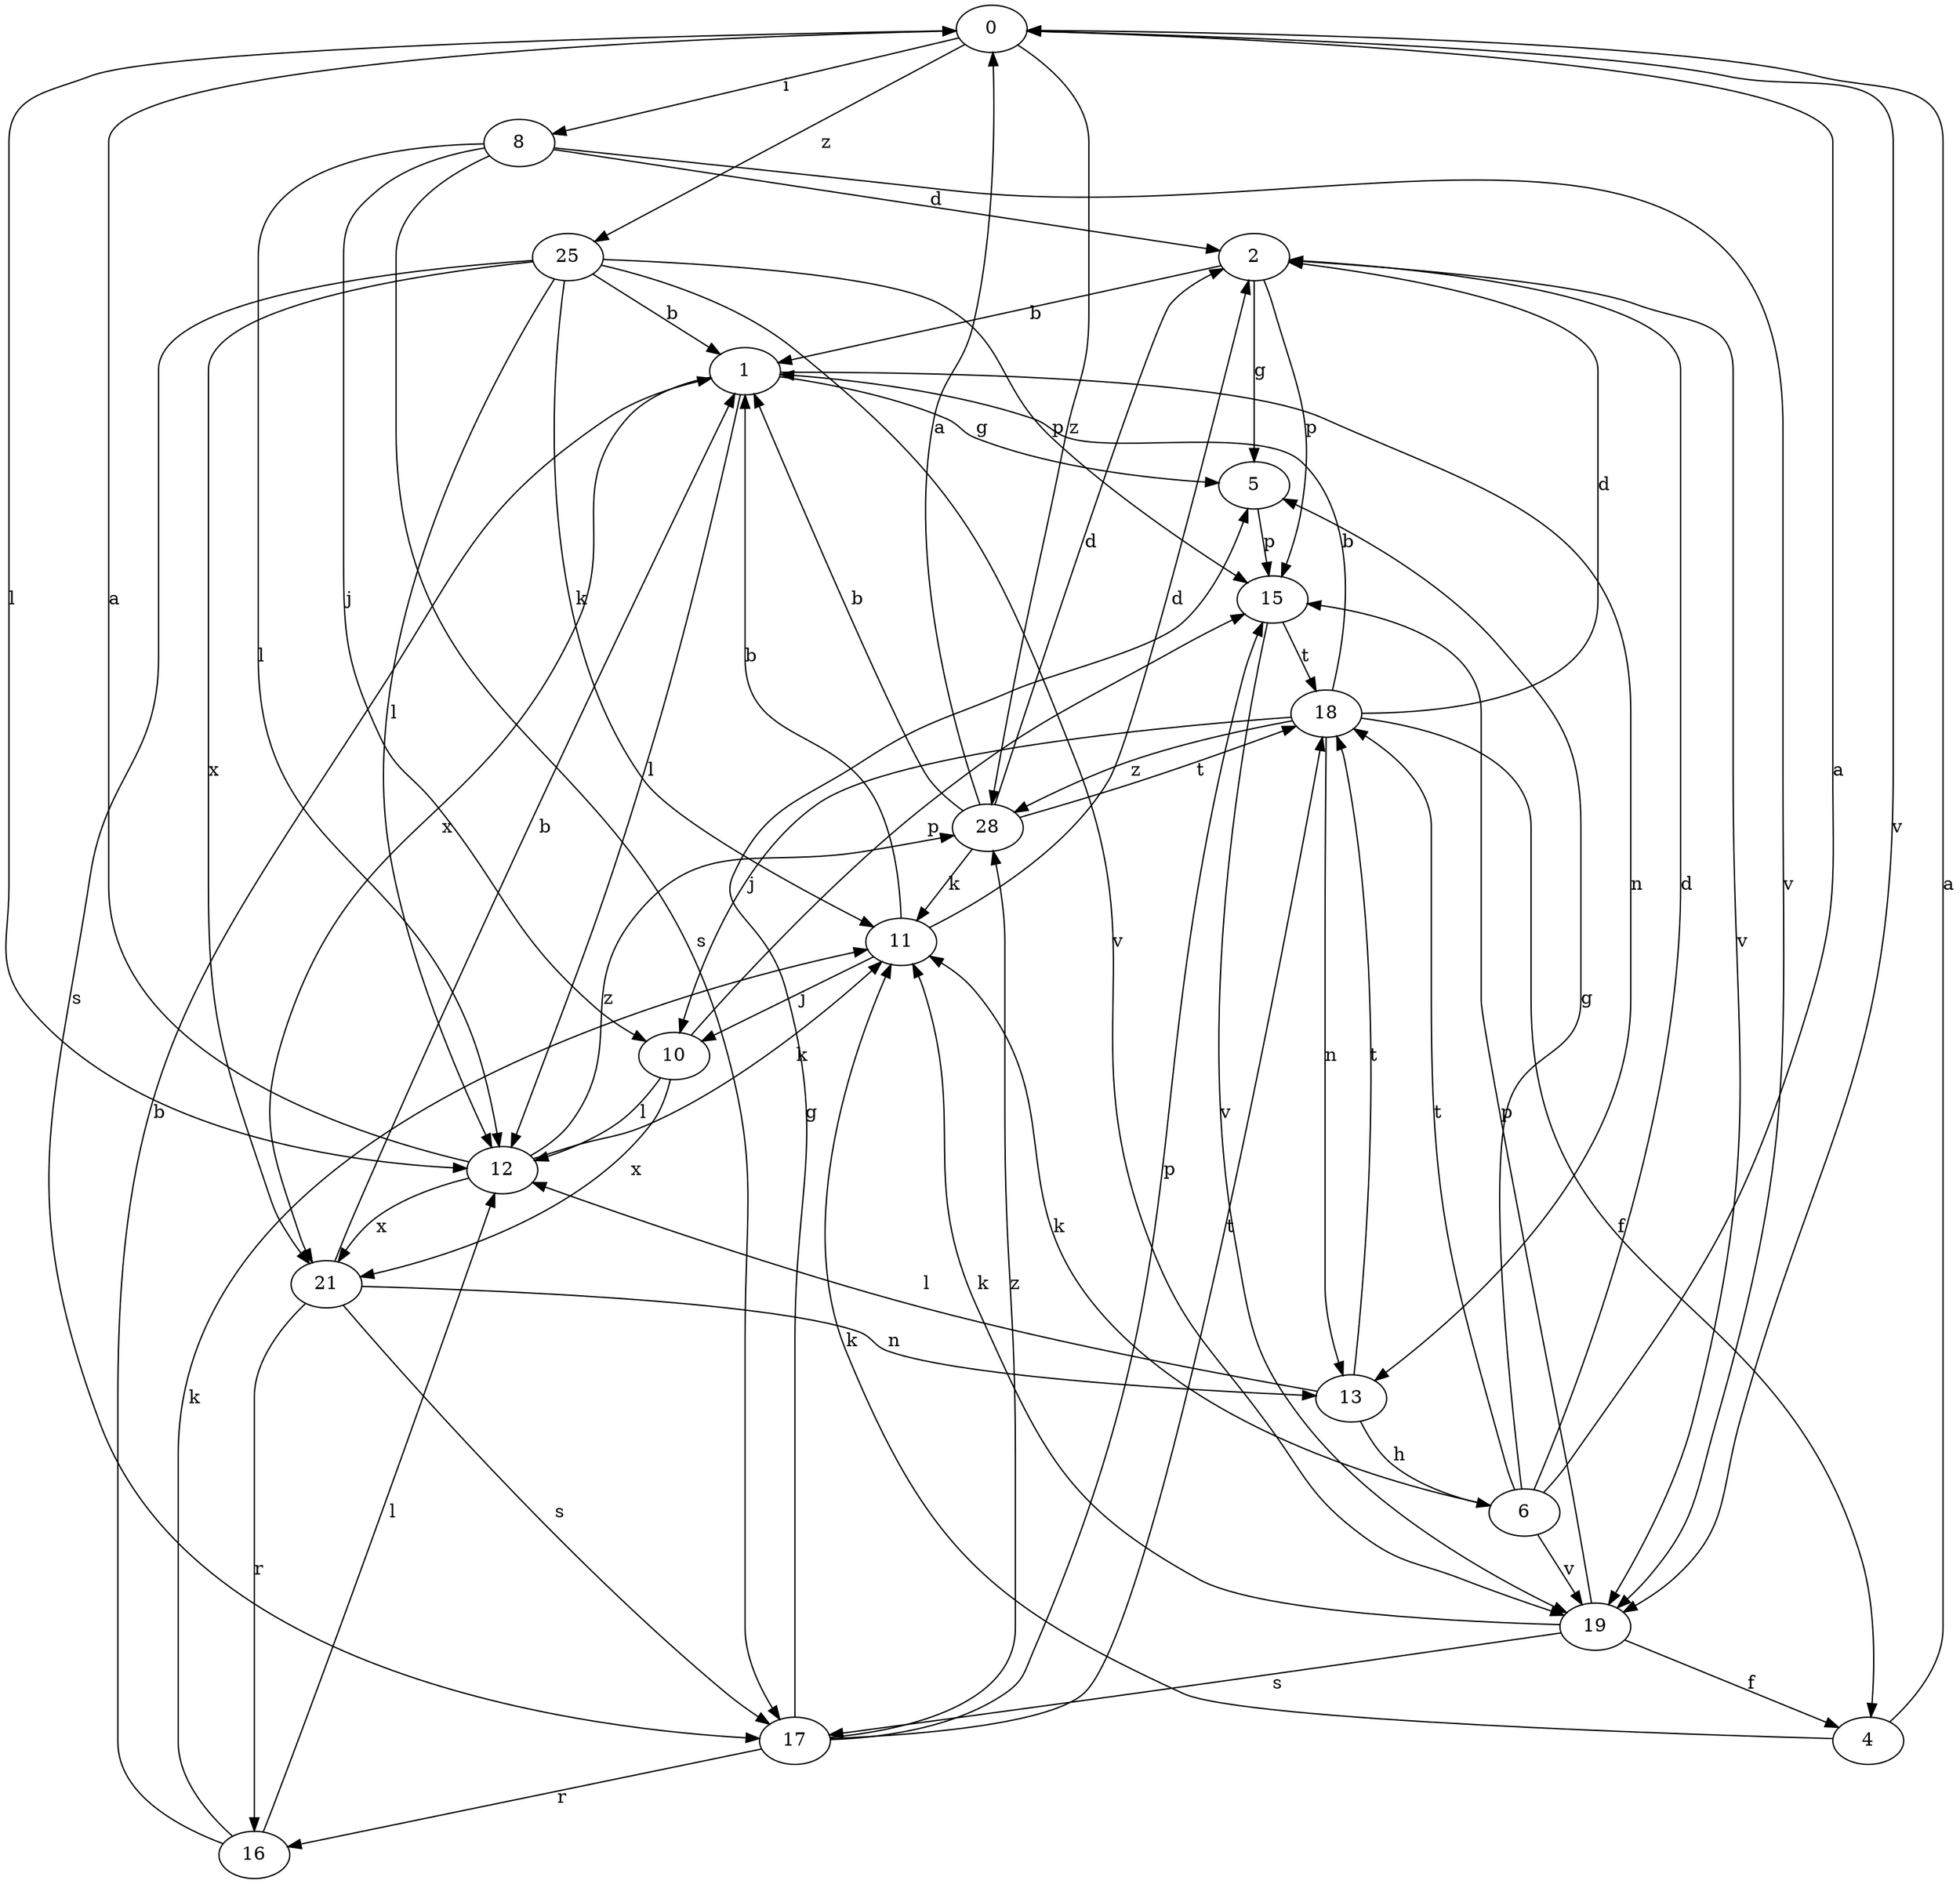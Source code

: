 strict digraph  {
0;
1;
2;
4;
5;
6;
8;
10;
11;
12;
13;
15;
16;
17;
18;
19;
21;
25;
28;
0 -> 8  [label=i];
0 -> 12  [label=l];
0 -> 19  [label=v];
0 -> 25  [label=z];
0 -> 28  [label=z];
1 -> 5  [label=g];
1 -> 12  [label=l];
1 -> 13  [label=n];
1 -> 21  [label=x];
2 -> 1  [label=b];
2 -> 5  [label=g];
2 -> 15  [label=p];
2 -> 19  [label=v];
4 -> 0  [label=a];
4 -> 11  [label=k];
5 -> 15  [label=p];
6 -> 0  [label=a];
6 -> 2  [label=d];
6 -> 5  [label=g];
6 -> 11  [label=k];
6 -> 18  [label=t];
6 -> 19  [label=v];
8 -> 2  [label=d];
8 -> 10  [label=j];
8 -> 12  [label=l];
8 -> 17  [label=s];
8 -> 19  [label=v];
10 -> 12  [label=l];
10 -> 15  [label=p];
10 -> 21  [label=x];
11 -> 1  [label=b];
11 -> 2  [label=d];
11 -> 10  [label=j];
12 -> 0  [label=a];
12 -> 11  [label=k];
12 -> 21  [label=x];
12 -> 28  [label=z];
13 -> 6  [label=h];
13 -> 12  [label=l];
13 -> 18  [label=t];
15 -> 18  [label=t];
15 -> 19  [label=v];
16 -> 1  [label=b];
16 -> 11  [label=k];
16 -> 12  [label=l];
17 -> 5  [label=g];
17 -> 15  [label=p];
17 -> 16  [label=r];
17 -> 18  [label=t];
17 -> 28  [label=z];
18 -> 1  [label=b];
18 -> 2  [label=d];
18 -> 4  [label=f];
18 -> 10  [label=j];
18 -> 13  [label=n];
18 -> 28  [label=z];
19 -> 4  [label=f];
19 -> 11  [label=k];
19 -> 15  [label=p];
19 -> 17  [label=s];
21 -> 1  [label=b];
21 -> 13  [label=n];
21 -> 16  [label=r];
21 -> 17  [label=s];
25 -> 1  [label=b];
25 -> 11  [label=k];
25 -> 12  [label=l];
25 -> 15  [label=p];
25 -> 17  [label=s];
25 -> 19  [label=v];
25 -> 21  [label=x];
28 -> 0  [label=a];
28 -> 1  [label=b];
28 -> 2  [label=d];
28 -> 11  [label=k];
28 -> 18  [label=t];
}
